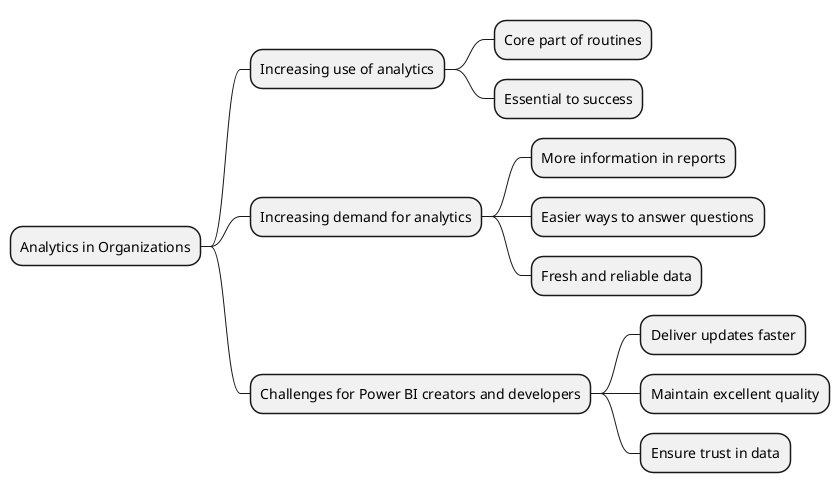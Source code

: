 @startmindmap
* Analytics in Organizations
** Increasing use of analytics
*** Core part of routines
*** Essential to success
** Increasing demand for analytics
*** More information in reports
*** Easier ways to answer questions
*** Fresh and reliable data
** Challenges for Power BI creators and developers
*** Deliver updates faster
*** Maintain excellent quality
*** Ensure trust in data
@endmindmap